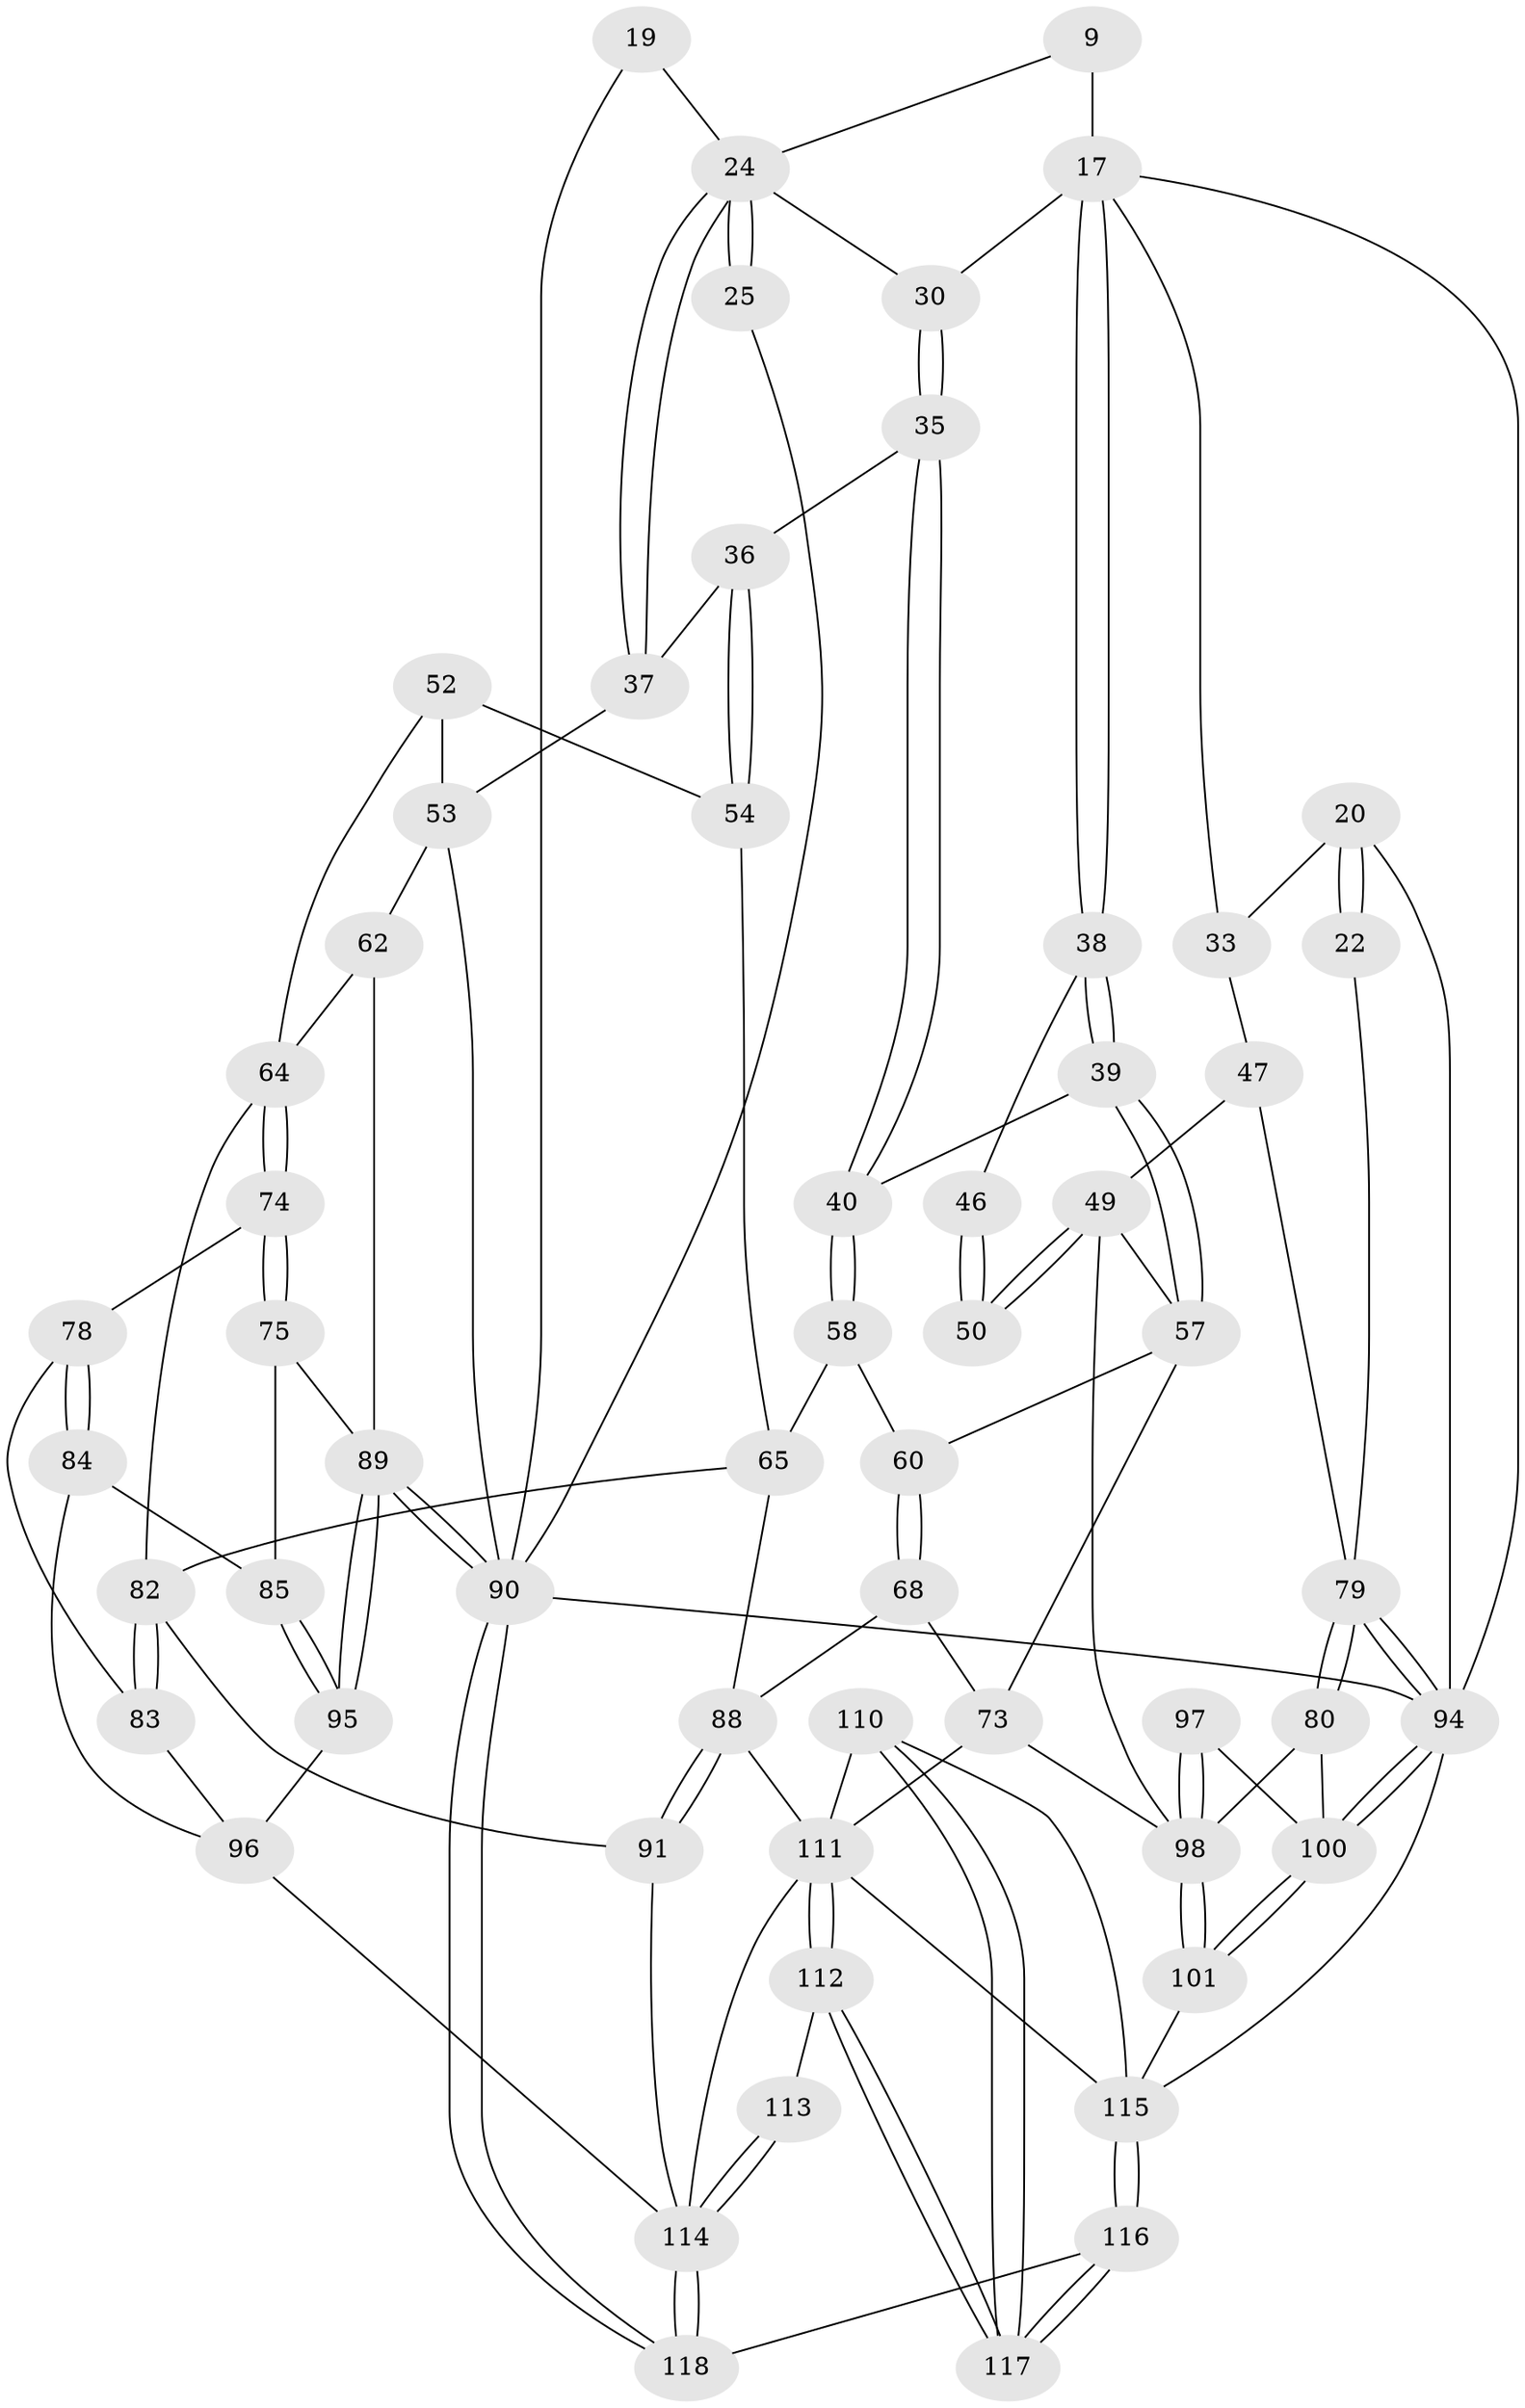 // original degree distribution, {3: 0.025423728813559324, 4: 0.2627118644067797, 6: 0.2627118644067797, 5: 0.4491525423728814}
// Generated by graph-tools (version 1.1) at 2025/00/03/09/25 05:00:25]
// undirected, 59 vertices, 135 edges
graph export_dot {
graph [start="1"]
  node [color=gray90,style=filled];
  9 [pos="+0.4273151696570634+0.06141453768095395",super="+1"];
  17 [pos="+0.5878053824846673+0.16549000034021083",super="+12+13"];
  19 [pos="+0.1446571786471524+0.0850823187906126",super="+7"];
  20 [pos="+0.8497563590625556+0.042393759477452414",super="+15"];
  22 [pos="+0.8564588278786591+0.10424618934322784"];
  24 [pos="+0.24486358017584572+0.19035445329356393",super="+23+10+18"];
  25 [pos="+0.21252035847384304+0.1770391185248847"];
  30 [pos="+0.3634984057344265+0.1816938276305267"];
  33 [pos="+0.8248156282723281+0.21547287577368107",super="+16"];
  35 [pos="+0.40262951282037474+0.27769393208223975"];
  36 [pos="+0.32330974433175513+0.29103026782119334"];
  37 [pos="+0.2462429120912791+0.20602134431926047"];
  38 [pos="+0.5825493421832665+0.20794208821080565"];
  39 [pos="+0.5414794530248928+0.29612404839545314"];
  40 [pos="+0.4165676245062028+0.2856251636708034"];
  46 [pos="+0.7941948042770824+0.24035845644927942",super="+45"];
  47 [pos="+0.8251011185245325+0.422014486629236",super="+32"];
  49 [pos="+0.7613662840409092+0.4177825613566023",super="+48"];
  50 [pos="+0.7499186334128838+0.35551546708615633"];
  52 [pos="+0.159045225733354+0.400790918065484",super="+51"];
  53 [pos="+0.12697752012939623+0.3901468933304683",super="+42+43+44"];
  54 [pos="+0.2528539775805178+0.39005635605218286"];
  57 [pos="+0.5583145742007951+0.374125727459271",super="+56"];
  58 [pos="+0.35691626269831095+0.40160589531090235"];
  60 [pos="+0.42099384529829026+0.43932677470648374"];
  62 [pos="+0+0.35233527641130885",super="+61"];
  64 [pos="+0.10940718554152314+0.4908137245885303",super="+63"];
  65 [pos="+0.2827272990880346+0.5237812573356864",super="+59"];
  68 [pos="+0.4009373433612857+0.5282647357900344"];
  73 [pos="+0.5890888625859042+0.6287447952271548",super="+70"];
  74 [pos="+0.0943434202447756+0.5153577037955133"];
  75 [pos="+0.052412545840997755+0.5502078316606781"];
  78 [pos="+0.1601679443781302+0.5754262717084084"];
  79 [pos="+1+0.6601671389112992",super="+55+34+31+26"];
  80 [pos="+0.9511842268997719+0.5996131550736008"];
  82 [pos="+0.27018518641751155+0.7264395202795056",super="+67"];
  83 [pos="+0.2250857848277281+0.747318929637479",super="+77"];
  84 [pos="+0.1437634460796424+0.5915948303983826"];
  85 [pos="+0.133624333902484+0.5950555744921772"];
  88 [pos="+0.3997231246324125+0.7125348710639443",super="+69"];
  89 [pos="+0+0.7571043177082042",super="+76"];
  90 [pos="+0+1",super="+6+29"];
  91 [pos="+0.3585845551140393+0.736349715971493"];
  94 [pos="+1+0.9856091523369941",super="+93+92"];
  95 [pos="+0.021119919062265045+0.776327557193745"];
  96 [pos="+0.14788578428747365+0.8025316048778345",super="+86"];
  97 [pos="+0.700252469063589+0.6733289031740181"];
  98 [pos="+0.6715963357755068+0.6741954109153342",super="+81"];
  100 [pos="+0.9911858206628469+0.8176001310498437",super="+99"];
  101 [pos="+0.6767076610163888+0.7381526797419334"];
  110 [pos="+0.581184949462657+0.9137135087001642"];
  111 [pos="+0.5097610481728997+0.9028673567917834",super="+106"];
  112 [pos="+0.524480194369221+0.9802826408568741"];
  113 [pos="+0.47113652626802077+0.9279414611848142"];
  114 [pos="+0.2672868300224084+1",super="+109+108+107"];
  115 [pos="+0.8911253097717307+1",super="+104"];
  116 [pos="+0.570641090703569+1"];
  117 [pos="+0.5543309334994186+1"];
  118 [pos="+0.26694154497729217+1"];
  9 -- 17 [weight=2];
  9 -- 24;
  17 -- 38;
  17 -- 38;
  17 -- 30;
  17 -- 33;
  17 -- 94;
  19 -- 90 [weight=2];
  19 -- 24 [weight=2];
  20 -- 22 [weight=2];
  20 -- 22;
  20 -- 33;
  20 -- 94 [weight=2];
  22 -- 79;
  24 -- 25 [weight=2];
  24 -- 25;
  24 -- 37;
  24 -- 37;
  24 -- 30;
  25 -- 90;
  30 -- 35;
  30 -- 35;
  33 -- 47;
  35 -- 36;
  35 -- 40;
  35 -- 40;
  36 -- 37;
  36 -- 54;
  36 -- 54;
  37 -- 53;
  38 -- 39;
  38 -- 39;
  38 -- 46;
  39 -- 40;
  39 -- 57;
  39 -- 57;
  40 -- 58;
  40 -- 58;
  46 -- 50 [weight=2];
  46 -- 50;
  47 -- 79 [weight=2];
  47 -- 49;
  49 -- 50;
  49 -- 50;
  49 -- 98;
  49 -- 57;
  52 -- 53 [weight=2];
  52 -- 54;
  52 -- 64;
  53 -- 62 [weight=2];
  53 -- 90 [weight=2];
  54 -- 65;
  57 -- 60;
  57 -- 73;
  58 -- 60;
  58 -- 65;
  60 -- 68;
  60 -- 68;
  62 -- 64;
  62 -- 89;
  64 -- 74;
  64 -- 74;
  64 -- 82;
  65 -- 88;
  65 -- 82;
  68 -- 88;
  68 -- 73;
  73 -- 98;
  73 -- 111;
  74 -- 75;
  74 -- 75;
  74 -- 78;
  75 -- 85;
  75 -- 89;
  78 -- 84;
  78 -- 84;
  78 -- 83;
  79 -- 80;
  79 -- 80;
  79 -- 94 [weight=3];
  79 -- 94;
  80 -- 98;
  80 -- 100;
  82 -- 83 [weight=2];
  82 -- 83;
  82 -- 91;
  83 -- 96;
  84 -- 85;
  84 -- 96;
  85 -- 95;
  85 -- 95;
  88 -- 91;
  88 -- 91;
  88 -- 111;
  89 -- 90;
  89 -- 90;
  89 -- 95;
  89 -- 95;
  90 -- 118;
  90 -- 118;
  90 -- 94 [weight=2];
  91 -- 114;
  94 -- 100;
  94 -- 100;
  94 -- 115 [weight=2];
  95 -- 96;
  96 -- 114;
  97 -- 98 [weight=2];
  97 -- 98;
  97 -- 100;
  98 -- 101;
  98 -- 101;
  100 -- 101;
  100 -- 101;
  101 -- 115;
  110 -- 111;
  110 -- 117;
  110 -- 117;
  110 -- 115;
  111 -- 112;
  111 -- 112;
  111 -- 114;
  111 -- 115;
  112 -- 113;
  112 -- 117;
  112 -- 117;
  113 -- 114 [weight=2];
  113 -- 114;
  114 -- 118;
  114 -- 118;
  115 -- 116;
  115 -- 116;
  116 -- 117;
  116 -- 117;
  116 -- 118;
}
